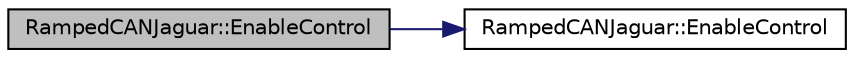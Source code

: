 digraph G
{
  edge [fontname="Helvetica",fontsize="10",labelfontname="Helvetica",labelfontsize="10"];
  node [fontname="Helvetica",fontsize="10",shape=record];
  rankdir="LR";
  Node1 [label="RampedCANJaguar::EnableControl",height=0.2,width=0.4,color="black", fillcolor="grey75", style="filled" fontcolor="black"];
  Node1 -> Node2 [color="midnightblue",fontsize="10",style="solid",fontname="Helvetica"];
  Node2 [label="RampedCANJaguar::EnableControl",height=0.2,width=0.4,color="black", fillcolor="white", style="filled",URL="$class_ramped_c_a_n_jaguar.html#a1c05bb1eecde61aa59f36a7a8516abd6"];
}
